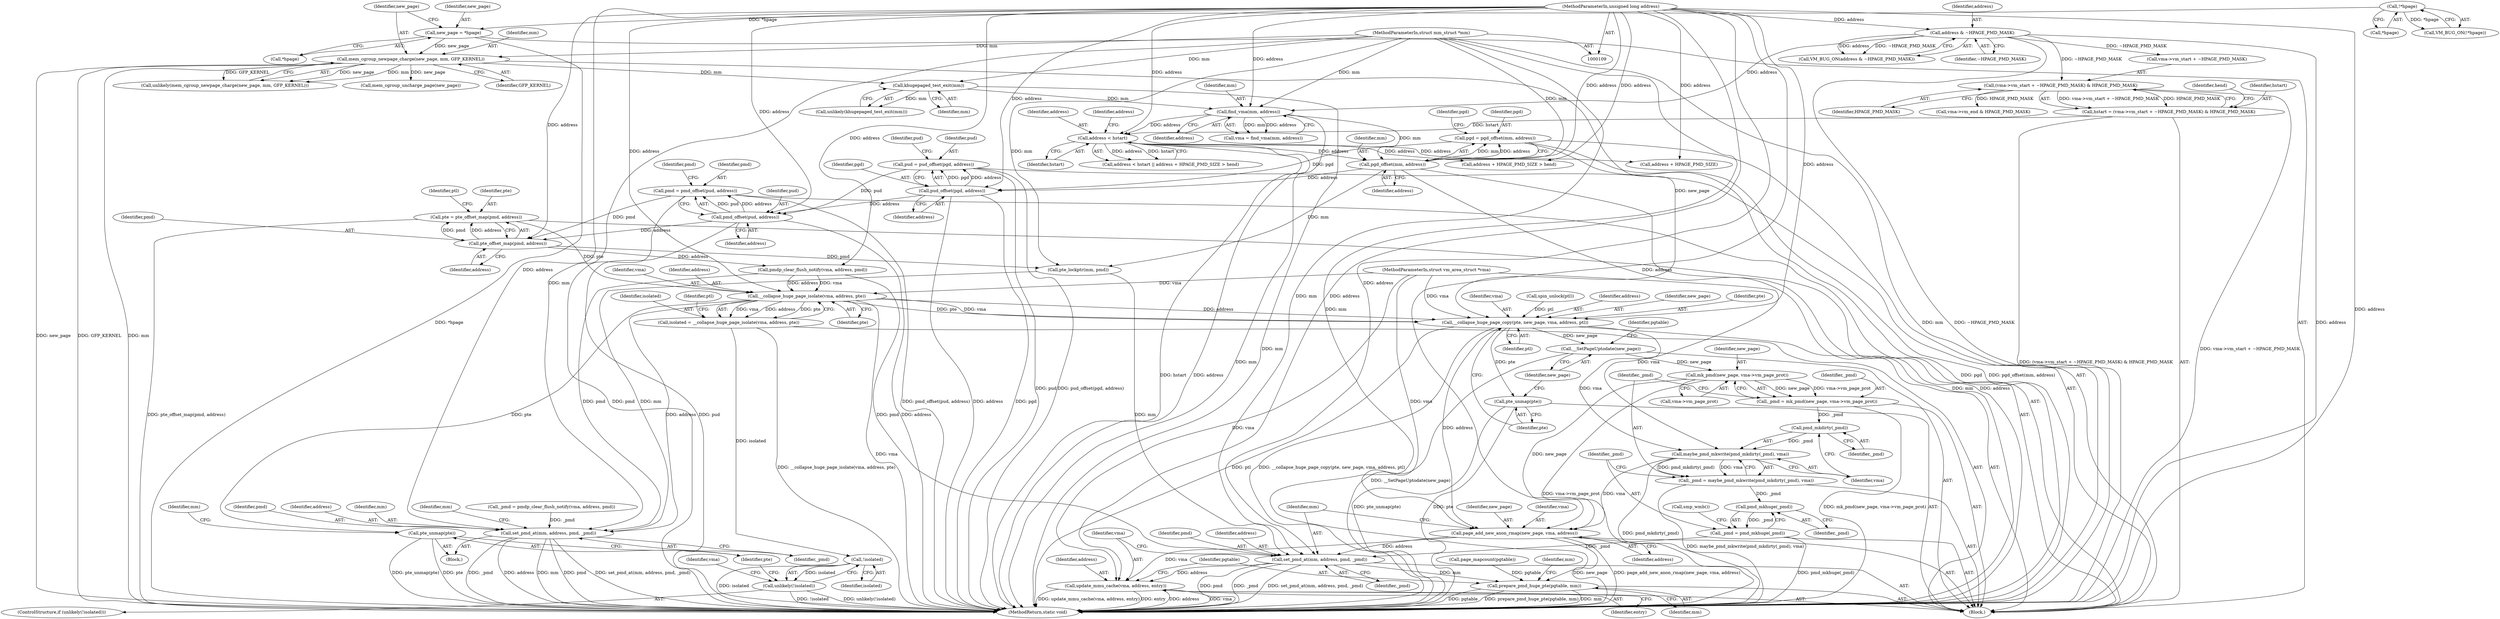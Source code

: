 digraph "0_linux_78f11a255749d09025f54d4e2df4fbcb031530e2@pointer" {
"1000280" [label="(Call,pte = pte_offset_map(pmd, address))"];
"1000282" [label="(Call,pte_offset_map(pmd, address))"];
"1000261" [label="(Call,pmd = pmd_offset(pud, address))"];
"1000263" [label="(Call,pmd_offset(pud, address))"];
"1000250" [label="(Call,pud = pud_offset(pgd, address))"];
"1000252" [label="(Call,pud_offset(pgd, address))"];
"1000239" [label="(Call,pgd = pgd_offset(mm, address))"];
"1000241" [label="(Call,pgd_offset(mm, address))"];
"1000169" [label="(Call,find_vma(mm, address))"];
"1000164" [label="(Call,khugepaged_test_exit(mm))"];
"1000141" [label="(Call,mem_cgroup_newpage_charge(new_page, mm, GFP_KERNEL))"];
"1000135" [label="(Call,new_page = *hpage)"];
"1000132" [label="(Call,!*hpage)"];
"1000110" [label="(MethodParameterIn,struct mm_struct *mm)"];
"1000128" [label="(Call,address & ~HPAGE_PMD_MASK)"];
"1000111" [label="(MethodParameterIn,unsigned long address)"];
"1000190" [label="(Call,address < hstart)"];
"1000172" [label="(Call,hstart = (vma->vm_start + ~HPAGE_PMD_MASK) & HPAGE_PMD_MASK)"];
"1000174" [label="(Call,(vma->vm_start + ~HPAGE_PMD_MASK) & HPAGE_PMD_MASK)"];
"1000310" [label="(Call,__collapse_huge_page_isolate(vma, address, pte))"];
"1000308" [label="(Call,isolated = __collapse_huge_page_isolate(vma, address, pte))"];
"1000318" [label="(Call,!isolated)"];
"1000317" [label="(Call,unlikely(!isolated))"];
"1000321" [label="(Call,pte_unmap(pte))"];
"1000333" [label="(Call,set_pmd_at(mm, address, pmd, _pmd))"];
"1000352" [label="(Call,__collapse_huge_page_copy(pte, new_page, vma, address, ptl))"];
"1000358" [label="(Call,pte_unmap(pte))"];
"1000360" [label="(Call,__SetPageUptodate(new_page))"];
"1000378" [label="(Call,mk_pmd(new_page, vma->vm_page_prot))"];
"1000376" [label="(Call,_pmd = mk_pmd(new_page, vma->vm_page_prot))"];
"1000386" [label="(Call,pmd_mkdirty(_pmd))"];
"1000385" [label="(Call,maybe_pmd_mkwrite(pmd_mkdirty(_pmd), vma))"];
"1000383" [label="(Call,_pmd = maybe_pmd_mkwrite(pmd_mkdirty(_pmd), vma))"];
"1000391" [label="(Call,pmd_mkhuge(_pmd))"];
"1000389" [label="(Call,_pmd = pmd_mkhuge(_pmd))"];
"1000408" [label="(Call,set_pmd_at(mm, address, pmd, _pmd))"];
"1000413" [label="(Call,update_mmu_cache(vma, address, entry))"];
"1000417" [label="(Call,prepare_pmd_huge_pte(pgtable, mm))"];
"1000404" [label="(Call,page_add_new_anon_rmap(new_page, vma, address))"];
"1000189" [label="(Call,address < hstart || address + HPAGE_PMD_SIZE > hend)"];
"1000265" [label="(Identifier,address)"];
"1000326" [label="(Identifier,mm)"];
"1000391" [label="(Call,pmd_mkhuge(_pmd))"];
"1000308" [label="(Call,isolated = __collapse_huge_page_isolate(vma, address, pte))"];
"1000243" [label="(Identifier,address)"];
"1000295" [label="(Call,_pmd = pmdp_clear_flush_notify(vma, address, pmd))"];
"1000286" [label="(Identifier,ptl)"];
"1000180" [label="(Identifier,HPAGE_PMD_MASK)"];
"1000127" [label="(Call,VM_BUG_ON(address & ~HPAGE_PMD_MASK))"];
"1000363" [label="(Identifier,pgtable)"];
"1000191" [label="(Identifier,address)"];
"1000376" [label="(Call,_pmd = mk_pmd(new_page, vma->vm_page_prot))"];
"1000254" [label="(Identifier,address)"];
"1000137" [label="(Call,*hpage)"];
"1000131" [label="(Call,VM_BUG_ON(!*hpage))"];
"1000383" [label="(Call,_pmd = maybe_pmd_mkwrite(pmd_mkdirty(_pmd), vma))"];
"1000128" [label="(Call,address & ~HPAGE_PMD_MASK)"];
"1000377" [label="(Identifier,_pmd)"];
"1000175" [label="(Call,vma->vm_start + ~HPAGE_PMD_MASK)"];
"1000352" [label="(Call,__collapse_huge_page_copy(pte, new_page, vma, address, ptl))"];
"1000313" [label="(Identifier,pte)"];
"1000336" [label="(Identifier,pmd)"];
"1000360" [label="(Call,__SetPageUptodate(new_page))"];
"1000415" [label="(Identifier,address)"];
"1000271" [label="(Identifier,pmd)"];
"1000309" [label="(Identifier,isolated)"];
"1000314" [label="(Call,spin_unlock(ptl))"];
"1000361" [label="(Identifier,new_page)"];
"1000418" [label="(Identifier,pgtable)"];
"1000182" [label="(Identifier,hend)"];
"1000359" [label="(Identifier,pte)"];
"1000405" [label="(Identifier,new_page)"];
"1000136" [label="(Identifier,new_page)"];
"1000297" [label="(Call,pmdp_clear_flush_notify(vma, address, pmd))"];
"1000356" [label="(Identifier,address)"];
"1000144" [label="(Identifier,GFP_KERNEL)"];
"1000354" [label="(Identifier,new_page)"];
"1000174" [label="(Call,(vma->vm_start + ~HPAGE_PMD_MASK) & HPAGE_PMD_MASK)"];
"1000253" [label="(Identifier,pgd)"];
"1000413" [label="(Call,update_mmu_cache(vma, address, entry))"];
"1000311" [label="(Identifier,vma)"];
"1000319" [label="(Identifier,isolated)"];
"1000422" [label="(Identifier,mm)"];
"1000173" [label="(Identifier,hstart)"];
"1000322" [label="(Identifier,pte)"];
"1000389" [label="(Call,_pmd = pmd_mkhuge(_pmd))"];
"1000165" [label="(Identifier,mm)"];
"1000172" [label="(Call,hstart = (vma->vm_start + ~HPAGE_PMD_MASK) & HPAGE_PMD_MASK)"];
"1000259" [label="(Identifier,pud)"];
"1000353" [label="(Identifier,pte)"];
"1000280" [label="(Call,pte = pte_offset_map(pmd, address))"];
"1000357" [label="(Identifier,ptl)"];
"1000393" [label="(Call,smp_wmb())"];
"1000169" [label="(Call,find_vma(mm, address))"];
"1000164" [label="(Call,khugepaged_test_exit(mm))"];
"1000143" [label="(Identifier,mm)"];
"1000386" [label="(Call,pmd_mkdirty(_pmd))"];
"1000373" [label="(Call,page_mapcount(pgtable))"];
"1000132" [label="(Call,!*hpage)"];
"1000448" [label="(MethodReturn,static void)"];
"1000140" [label="(Call,unlikely(mem_cgroup_newpage_charge(new_page, mm, GFP_KERNEL)))"];
"1000417" [label="(Call,prepare_pmd_huge_pte(pgtable, mm))"];
"1000130" [label="(Identifier,~HPAGE_PMD_MASK)"];
"1000385" [label="(Call,maybe_pmd_mkwrite(pmd_mkdirty(_pmd), vma))"];
"1000142" [label="(Identifier,new_page)"];
"1000312" [label="(Identifier,address)"];
"1000443" [label="(Call,mem_cgroup_uncharge_page(new_page))"];
"1000355" [label="(Identifier,vma)"];
"1000392" [label="(Identifier,_pmd)"];
"1000315" [label="(Identifier,ptl)"];
"1000264" [label="(Identifier,pud)"];
"1000115" [label="(Block,)"];
"1000110" [label="(MethodParameterIn,struct mm_struct *mm)"];
"1000380" [label="(Call,vma->vm_page_prot)"];
"1000240" [label="(Identifier,pgd)"];
"1000133" [label="(Call,*hpage)"];
"1000113" [label="(MethodParameterIn,struct vm_area_struct *vma)"];
"1000141" [label="(Call,mem_cgroup_newpage_charge(new_page, mm, GFP_KERNEL))"];
"1000193" [label="(Call,address + HPAGE_PMD_SIZE > hend)"];
"1000379" [label="(Identifier,new_page)"];
"1000407" [label="(Identifier,address)"];
"1000387" [label="(Identifier,_pmd)"];
"1000129" [label="(Identifier,address)"];
"1000190" [label="(Call,address < hstart)"];
"1000411" [label="(Identifier,pmd)"];
"1000408" [label="(Call,set_pmd_at(mm, address, pmd, _pmd))"];
"1000320" [label="(Block,)"];
"1000419" [label="(Identifier,mm)"];
"1000406" [label="(Identifier,vma)"];
"1000263" [label="(Call,pmd_offset(pud, address))"];
"1000241" [label="(Call,pgd_offset(mm, address))"];
"1000335" [label="(Identifier,address)"];
"1000239" [label="(Call,pgd = pgd_offset(mm, address))"];
"1000192" [label="(Identifier,hstart)"];
"1000310" [label="(Call,__collapse_huge_page_isolate(vma, address, pte))"];
"1000195" [label="(Identifier,address)"];
"1000183" [label="(Call,vma->vm_end & HPAGE_PMD_MASK)"];
"1000334" [label="(Identifier,mm)"];
"1000317" [label="(Call,unlikely(!isolated))"];
"1000252" [label="(Call,pud_offset(pgd, address))"];
"1000316" [label="(ControlStructure,if (unlikely(!isolated)))"];
"1000171" [label="(Identifier,address)"];
"1000248" [label="(Identifier,pgd)"];
"1000111" [label="(MethodParameterIn,unsigned long address)"];
"1000283" [label="(Identifier,pmd)"];
"1000410" [label="(Identifier,address)"];
"1000170" [label="(Identifier,mm)"];
"1000163" [label="(Call,unlikely(khugepaged_test_exit(mm)))"];
"1000242" [label="(Identifier,mm)"];
"1000251" [label="(Identifier,pud)"];
"1000167" [label="(Call,vma = find_vma(mm, address))"];
"1000333" [label="(Call,set_pmd_at(mm, address, pmd, _pmd))"];
"1000194" [label="(Call,address + HPAGE_PMD_SIZE)"];
"1000284" [label="(Identifier,address)"];
"1000135" [label="(Call,new_page = *hpage)"];
"1000262" [label="(Identifier,pmd)"];
"1000388" [label="(Identifier,vma)"];
"1000318" [label="(Call,!isolated)"];
"1000281" [label="(Identifier,pte)"];
"1000390" [label="(Identifier,_pmd)"];
"1000282" [label="(Call,pte_offset_map(pmd, address))"];
"1000287" [label="(Call,pte_lockptr(mm, pmd))"];
"1000350" [label="(Identifier,vma)"];
"1000378" [label="(Call,mk_pmd(new_page, vma->vm_page_prot))"];
"1000358" [label="(Call,pte_unmap(pte))"];
"1000337" [label="(Identifier,_pmd)"];
"1000414" [label="(Identifier,vma)"];
"1000261" [label="(Call,pmd = pmd_offset(pud, address))"];
"1000404" [label="(Call,page_add_new_anon_rmap(new_page, vma, address))"];
"1000321" [label="(Call,pte_unmap(pte))"];
"1000341" [label="(Identifier,mm)"];
"1000384" [label="(Identifier,_pmd)"];
"1000250" [label="(Call,pud = pud_offset(pgd, address))"];
"1000416" [label="(Identifier,entry)"];
"1000412" [label="(Identifier,_pmd)"];
"1000409" [label="(Identifier,mm)"];
"1000280" -> "1000115"  [label="AST: "];
"1000280" -> "1000282"  [label="CFG: "];
"1000281" -> "1000280"  [label="AST: "];
"1000282" -> "1000280"  [label="AST: "];
"1000286" -> "1000280"  [label="CFG: "];
"1000280" -> "1000448"  [label="DDG: pte_offset_map(pmd, address)"];
"1000282" -> "1000280"  [label="DDG: pmd"];
"1000282" -> "1000280"  [label="DDG: address"];
"1000280" -> "1000310"  [label="DDG: pte"];
"1000282" -> "1000284"  [label="CFG: "];
"1000283" -> "1000282"  [label="AST: "];
"1000284" -> "1000282"  [label="AST: "];
"1000261" -> "1000282"  [label="DDG: pmd"];
"1000263" -> "1000282"  [label="DDG: address"];
"1000111" -> "1000282"  [label="DDG: address"];
"1000282" -> "1000287"  [label="DDG: pmd"];
"1000282" -> "1000297"  [label="DDG: address"];
"1000261" -> "1000115"  [label="AST: "];
"1000261" -> "1000263"  [label="CFG: "];
"1000262" -> "1000261"  [label="AST: "];
"1000263" -> "1000261"  [label="AST: "];
"1000271" -> "1000261"  [label="CFG: "];
"1000261" -> "1000448"  [label="DDG: pmd_offset(pud, address)"];
"1000261" -> "1000448"  [label="DDG: pmd"];
"1000263" -> "1000261"  [label="DDG: pud"];
"1000263" -> "1000261"  [label="DDG: address"];
"1000263" -> "1000265"  [label="CFG: "];
"1000264" -> "1000263"  [label="AST: "];
"1000265" -> "1000263"  [label="AST: "];
"1000263" -> "1000448"  [label="DDG: address"];
"1000263" -> "1000448"  [label="DDG: pud"];
"1000250" -> "1000263"  [label="DDG: pud"];
"1000252" -> "1000263"  [label="DDG: address"];
"1000111" -> "1000263"  [label="DDG: address"];
"1000250" -> "1000115"  [label="AST: "];
"1000250" -> "1000252"  [label="CFG: "];
"1000251" -> "1000250"  [label="AST: "];
"1000252" -> "1000250"  [label="AST: "];
"1000259" -> "1000250"  [label="CFG: "];
"1000250" -> "1000448"  [label="DDG: pud"];
"1000250" -> "1000448"  [label="DDG: pud_offset(pgd, address)"];
"1000252" -> "1000250"  [label="DDG: pgd"];
"1000252" -> "1000250"  [label="DDG: address"];
"1000252" -> "1000254"  [label="CFG: "];
"1000253" -> "1000252"  [label="AST: "];
"1000254" -> "1000252"  [label="AST: "];
"1000252" -> "1000448"  [label="DDG: pgd"];
"1000252" -> "1000448"  [label="DDG: address"];
"1000239" -> "1000252"  [label="DDG: pgd"];
"1000241" -> "1000252"  [label="DDG: address"];
"1000111" -> "1000252"  [label="DDG: address"];
"1000239" -> "1000115"  [label="AST: "];
"1000239" -> "1000241"  [label="CFG: "];
"1000240" -> "1000239"  [label="AST: "];
"1000241" -> "1000239"  [label="AST: "];
"1000248" -> "1000239"  [label="CFG: "];
"1000239" -> "1000448"  [label="DDG: pgd"];
"1000239" -> "1000448"  [label="DDG: pgd_offset(mm, address)"];
"1000241" -> "1000239"  [label="DDG: mm"];
"1000241" -> "1000239"  [label="DDG: address"];
"1000241" -> "1000243"  [label="CFG: "];
"1000242" -> "1000241"  [label="AST: "];
"1000243" -> "1000241"  [label="AST: "];
"1000241" -> "1000448"  [label="DDG: mm"];
"1000241" -> "1000448"  [label="DDG: address"];
"1000169" -> "1000241"  [label="DDG: mm"];
"1000110" -> "1000241"  [label="DDG: mm"];
"1000190" -> "1000241"  [label="DDG: address"];
"1000111" -> "1000241"  [label="DDG: address"];
"1000241" -> "1000287"  [label="DDG: mm"];
"1000169" -> "1000167"  [label="AST: "];
"1000169" -> "1000171"  [label="CFG: "];
"1000170" -> "1000169"  [label="AST: "];
"1000171" -> "1000169"  [label="AST: "];
"1000167" -> "1000169"  [label="CFG: "];
"1000169" -> "1000448"  [label="DDG: mm"];
"1000169" -> "1000167"  [label="DDG: mm"];
"1000169" -> "1000167"  [label="DDG: address"];
"1000164" -> "1000169"  [label="DDG: mm"];
"1000110" -> "1000169"  [label="DDG: mm"];
"1000128" -> "1000169"  [label="DDG: address"];
"1000111" -> "1000169"  [label="DDG: address"];
"1000169" -> "1000190"  [label="DDG: address"];
"1000164" -> "1000163"  [label="AST: "];
"1000164" -> "1000165"  [label="CFG: "];
"1000165" -> "1000164"  [label="AST: "];
"1000163" -> "1000164"  [label="CFG: "];
"1000164" -> "1000448"  [label="DDG: mm"];
"1000164" -> "1000163"  [label="DDG: mm"];
"1000141" -> "1000164"  [label="DDG: mm"];
"1000110" -> "1000164"  [label="DDG: mm"];
"1000141" -> "1000140"  [label="AST: "];
"1000141" -> "1000144"  [label="CFG: "];
"1000142" -> "1000141"  [label="AST: "];
"1000143" -> "1000141"  [label="AST: "];
"1000144" -> "1000141"  [label="AST: "];
"1000140" -> "1000141"  [label="CFG: "];
"1000141" -> "1000448"  [label="DDG: new_page"];
"1000141" -> "1000448"  [label="DDG: GFP_KERNEL"];
"1000141" -> "1000448"  [label="DDG: mm"];
"1000141" -> "1000140"  [label="DDG: new_page"];
"1000141" -> "1000140"  [label="DDG: mm"];
"1000141" -> "1000140"  [label="DDG: GFP_KERNEL"];
"1000135" -> "1000141"  [label="DDG: new_page"];
"1000110" -> "1000141"  [label="DDG: mm"];
"1000141" -> "1000352"  [label="DDG: new_page"];
"1000141" -> "1000443"  [label="DDG: new_page"];
"1000135" -> "1000115"  [label="AST: "];
"1000135" -> "1000137"  [label="CFG: "];
"1000136" -> "1000135"  [label="AST: "];
"1000137" -> "1000135"  [label="AST: "];
"1000142" -> "1000135"  [label="CFG: "];
"1000135" -> "1000448"  [label="DDG: *hpage"];
"1000132" -> "1000135"  [label="DDG: *hpage"];
"1000132" -> "1000131"  [label="AST: "];
"1000132" -> "1000133"  [label="CFG: "];
"1000133" -> "1000132"  [label="AST: "];
"1000131" -> "1000132"  [label="CFG: "];
"1000132" -> "1000131"  [label="DDG: *hpage"];
"1000110" -> "1000109"  [label="AST: "];
"1000110" -> "1000448"  [label="DDG: mm"];
"1000110" -> "1000287"  [label="DDG: mm"];
"1000110" -> "1000333"  [label="DDG: mm"];
"1000110" -> "1000408"  [label="DDG: mm"];
"1000110" -> "1000417"  [label="DDG: mm"];
"1000128" -> "1000127"  [label="AST: "];
"1000128" -> "1000130"  [label="CFG: "];
"1000129" -> "1000128"  [label="AST: "];
"1000130" -> "1000128"  [label="AST: "];
"1000127" -> "1000128"  [label="CFG: "];
"1000128" -> "1000448"  [label="DDG: ~HPAGE_PMD_MASK"];
"1000128" -> "1000448"  [label="DDG: address"];
"1000128" -> "1000127"  [label="DDG: address"];
"1000128" -> "1000127"  [label="DDG: ~HPAGE_PMD_MASK"];
"1000111" -> "1000128"  [label="DDG: address"];
"1000128" -> "1000174"  [label="DDG: ~HPAGE_PMD_MASK"];
"1000128" -> "1000175"  [label="DDG: ~HPAGE_PMD_MASK"];
"1000111" -> "1000109"  [label="AST: "];
"1000111" -> "1000448"  [label="DDG: address"];
"1000111" -> "1000190"  [label="DDG: address"];
"1000111" -> "1000193"  [label="DDG: address"];
"1000111" -> "1000194"  [label="DDG: address"];
"1000111" -> "1000297"  [label="DDG: address"];
"1000111" -> "1000310"  [label="DDG: address"];
"1000111" -> "1000333"  [label="DDG: address"];
"1000111" -> "1000352"  [label="DDG: address"];
"1000111" -> "1000404"  [label="DDG: address"];
"1000111" -> "1000408"  [label="DDG: address"];
"1000111" -> "1000413"  [label="DDG: address"];
"1000190" -> "1000189"  [label="AST: "];
"1000190" -> "1000192"  [label="CFG: "];
"1000191" -> "1000190"  [label="AST: "];
"1000192" -> "1000190"  [label="AST: "];
"1000195" -> "1000190"  [label="CFG: "];
"1000189" -> "1000190"  [label="CFG: "];
"1000190" -> "1000448"  [label="DDG: address"];
"1000190" -> "1000448"  [label="DDG: hstart"];
"1000190" -> "1000189"  [label="DDG: address"];
"1000190" -> "1000189"  [label="DDG: hstart"];
"1000172" -> "1000190"  [label="DDG: hstart"];
"1000190" -> "1000193"  [label="DDG: address"];
"1000190" -> "1000194"  [label="DDG: address"];
"1000172" -> "1000115"  [label="AST: "];
"1000172" -> "1000174"  [label="CFG: "];
"1000173" -> "1000172"  [label="AST: "];
"1000174" -> "1000172"  [label="AST: "];
"1000182" -> "1000172"  [label="CFG: "];
"1000172" -> "1000448"  [label="DDG: (vma->vm_start + ~HPAGE_PMD_MASK) & HPAGE_PMD_MASK"];
"1000174" -> "1000172"  [label="DDG: vma->vm_start + ~HPAGE_PMD_MASK"];
"1000174" -> "1000172"  [label="DDG: HPAGE_PMD_MASK"];
"1000174" -> "1000180"  [label="CFG: "];
"1000175" -> "1000174"  [label="AST: "];
"1000180" -> "1000174"  [label="AST: "];
"1000174" -> "1000448"  [label="DDG: vma->vm_start + ~HPAGE_PMD_MASK"];
"1000174" -> "1000183"  [label="DDG: HPAGE_PMD_MASK"];
"1000310" -> "1000308"  [label="AST: "];
"1000310" -> "1000313"  [label="CFG: "];
"1000311" -> "1000310"  [label="AST: "];
"1000312" -> "1000310"  [label="AST: "];
"1000313" -> "1000310"  [label="AST: "];
"1000308" -> "1000310"  [label="CFG: "];
"1000310" -> "1000448"  [label="DDG: vma"];
"1000310" -> "1000308"  [label="DDG: vma"];
"1000310" -> "1000308"  [label="DDG: address"];
"1000310" -> "1000308"  [label="DDG: pte"];
"1000297" -> "1000310"  [label="DDG: vma"];
"1000297" -> "1000310"  [label="DDG: address"];
"1000113" -> "1000310"  [label="DDG: vma"];
"1000310" -> "1000321"  [label="DDG: pte"];
"1000310" -> "1000333"  [label="DDG: address"];
"1000310" -> "1000352"  [label="DDG: pte"];
"1000310" -> "1000352"  [label="DDG: vma"];
"1000310" -> "1000352"  [label="DDG: address"];
"1000308" -> "1000115"  [label="AST: "];
"1000309" -> "1000308"  [label="AST: "];
"1000315" -> "1000308"  [label="CFG: "];
"1000308" -> "1000448"  [label="DDG: __collapse_huge_page_isolate(vma, address, pte)"];
"1000308" -> "1000318"  [label="DDG: isolated"];
"1000318" -> "1000317"  [label="AST: "];
"1000318" -> "1000319"  [label="CFG: "];
"1000319" -> "1000318"  [label="AST: "];
"1000317" -> "1000318"  [label="CFG: "];
"1000318" -> "1000448"  [label="DDG: isolated"];
"1000318" -> "1000317"  [label="DDG: isolated"];
"1000317" -> "1000316"  [label="AST: "];
"1000322" -> "1000317"  [label="CFG: "];
"1000350" -> "1000317"  [label="CFG: "];
"1000317" -> "1000448"  [label="DDG: !isolated"];
"1000317" -> "1000448"  [label="DDG: unlikely(!isolated)"];
"1000321" -> "1000320"  [label="AST: "];
"1000321" -> "1000322"  [label="CFG: "];
"1000322" -> "1000321"  [label="AST: "];
"1000326" -> "1000321"  [label="CFG: "];
"1000321" -> "1000448"  [label="DDG: pte"];
"1000321" -> "1000448"  [label="DDG: pte_unmap(pte)"];
"1000333" -> "1000320"  [label="AST: "];
"1000333" -> "1000337"  [label="CFG: "];
"1000334" -> "1000333"  [label="AST: "];
"1000335" -> "1000333"  [label="AST: "];
"1000336" -> "1000333"  [label="AST: "];
"1000337" -> "1000333"  [label="AST: "];
"1000341" -> "1000333"  [label="CFG: "];
"1000333" -> "1000448"  [label="DDG: mm"];
"1000333" -> "1000448"  [label="DDG: pmd"];
"1000333" -> "1000448"  [label="DDG: set_pmd_at(mm, address, pmd, _pmd)"];
"1000333" -> "1000448"  [label="DDG: _pmd"];
"1000333" -> "1000448"  [label="DDG: address"];
"1000287" -> "1000333"  [label="DDG: mm"];
"1000297" -> "1000333"  [label="DDG: pmd"];
"1000295" -> "1000333"  [label="DDG: _pmd"];
"1000352" -> "1000115"  [label="AST: "];
"1000352" -> "1000357"  [label="CFG: "];
"1000353" -> "1000352"  [label="AST: "];
"1000354" -> "1000352"  [label="AST: "];
"1000355" -> "1000352"  [label="AST: "];
"1000356" -> "1000352"  [label="AST: "];
"1000357" -> "1000352"  [label="AST: "];
"1000359" -> "1000352"  [label="CFG: "];
"1000352" -> "1000448"  [label="DDG: ptl"];
"1000352" -> "1000448"  [label="DDG: __collapse_huge_page_copy(pte, new_page, vma, address, ptl)"];
"1000113" -> "1000352"  [label="DDG: vma"];
"1000314" -> "1000352"  [label="DDG: ptl"];
"1000352" -> "1000358"  [label="DDG: pte"];
"1000352" -> "1000360"  [label="DDG: new_page"];
"1000352" -> "1000385"  [label="DDG: vma"];
"1000352" -> "1000404"  [label="DDG: address"];
"1000358" -> "1000115"  [label="AST: "];
"1000358" -> "1000359"  [label="CFG: "];
"1000359" -> "1000358"  [label="AST: "];
"1000361" -> "1000358"  [label="CFG: "];
"1000358" -> "1000448"  [label="DDG: pte_unmap(pte)"];
"1000358" -> "1000448"  [label="DDG: pte"];
"1000360" -> "1000115"  [label="AST: "];
"1000360" -> "1000361"  [label="CFG: "];
"1000361" -> "1000360"  [label="AST: "];
"1000363" -> "1000360"  [label="CFG: "];
"1000360" -> "1000448"  [label="DDG: __SetPageUptodate(new_page)"];
"1000360" -> "1000378"  [label="DDG: new_page"];
"1000378" -> "1000376"  [label="AST: "];
"1000378" -> "1000380"  [label="CFG: "];
"1000379" -> "1000378"  [label="AST: "];
"1000380" -> "1000378"  [label="AST: "];
"1000376" -> "1000378"  [label="CFG: "];
"1000378" -> "1000448"  [label="DDG: vma->vm_page_prot"];
"1000378" -> "1000376"  [label="DDG: new_page"];
"1000378" -> "1000376"  [label="DDG: vma->vm_page_prot"];
"1000378" -> "1000404"  [label="DDG: new_page"];
"1000376" -> "1000115"  [label="AST: "];
"1000377" -> "1000376"  [label="AST: "];
"1000384" -> "1000376"  [label="CFG: "];
"1000376" -> "1000448"  [label="DDG: mk_pmd(new_page, vma->vm_page_prot)"];
"1000376" -> "1000386"  [label="DDG: _pmd"];
"1000386" -> "1000385"  [label="AST: "];
"1000386" -> "1000387"  [label="CFG: "];
"1000387" -> "1000386"  [label="AST: "];
"1000388" -> "1000386"  [label="CFG: "];
"1000386" -> "1000385"  [label="DDG: _pmd"];
"1000385" -> "1000383"  [label="AST: "];
"1000385" -> "1000388"  [label="CFG: "];
"1000388" -> "1000385"  [label="AST: "];
"1000383" -> "1000385"  [label="CFG: "];
"1000385" -> "1000448"  [label="DDG: pmd_mkdirty(_pmd)"];
"1000385" -> "1000383"  [label="DDG: pmd_mkdirty(_pmd)"];
"1000385" -> "1000383"  [label="DDG: vma"];
"1000113" -> "1000385"  [label="DDG: vma"];
"1000385" -> "1000404"  [label="DDG: vma"];
"1000383" -> "1000115"  [label="AST: "];
"1000384" -> "1000383"  [label="AST: "];
"1000390" -> "1000383"  [label="CFG: "];
"1000383" -> "1000448"  [label="DDG: maybe_pmd_mkwrite(pmd_mkdirty(_pmd), vma)"];
"1000383" -> "1000391"  [label="DDG: _pmd"];
"1000391" -> "1000389"  [label="AST: "];
"1000391" -> "1000392"  [label="CFG: "];
"1000392" -> "1000391"  [label="AST: "];
"1000389" -> "1000391"  [label="CFG: "];
"1000391" -> "1000389"  [label="DDG: _pmd"];
"1000389" -> "1000115"  [label="AST: "];
"1000390" -> "1000389"  [label="AST: "];
"1000393" -> "1000389"  [label="CFG: "];
"1000389" -> "1000448"  [label="DDG: pmd_mkhuge(_pmd)"];
"1000389" -> "1000408"  [label="DDG: _pmd"];
"1000408" -> "1000115"  [label="AST: "];
"1000408" -> "1000412"  [label="CFG: "];
"1000409" -> "1000408"  [label="AST: "];
"1000410" -> "1000408"  [label="AST: "];
"1000411" -> "1000408"  [label="AST: "];
"1000412" -> "1000408"  [label="AST: "];
"1000414" -> "1000408"  [label="CFG: "];
"1000408" -> "1000448"  [label="DDG: pmd"];
"1000408" -> "1000448"  [label="DDG: _pmd"];
"1000408" -> "1000448"  [label="DDG: set_pmd_at(mm, address, pmd, _pmd)"];
"1000287" -> "1000408"  [label="DDG: mm"];
"1000404" -> "1000408"  [label="DDG: address"];
"1000297" -> "1000408"  [label="DDG: pmd"];
"1000408" -> "1000413"  [label="DDG: address"];
"1000408" -> "1000417"  [label="DDG: mm"];
"1000413" -> "1000115"  [label="AST: "];
"1000413" -> "1000416"  [label="CFG: "];
"1000414" -> "1000413"  [label="AST: "];
"1000415" -> "1000413"  [label="AST: "];
"1000416" -> "1000413"  [label="AST: "];
"1000418" -> "1000413"  [label="CFG: "];
"1000413" -> "1000448"  [label="DDG: vma"];
"1000413" -> "1000448"  [label="DDG: update_mmu_cache(vma, address, entry)"];
"1000413" -> "1000448"  [label="DDG: entry"];
"1000413" -> "1000448"  [label="DDG: address"];
"1000404" -> "1000413"  [label="DDG: vma"];
"1000113" -> "1000413"  [label="DDG: vma"];
"1000417" -> "1000115"  [label="AST: "];
"1000417" -> "1000419"  [label="CFG: "];
"1000418" -> "1000417"  [label="AST: "];
"1000419" -> "1000417"  [label="AST: "];
"1000422" -> "1000417"  [label="CFG: "];
"1000417" -> "1000448"  [label="DDG: pgtable"];
"1000417" -> "1000448"  [label="DDG: prepare_pmd_huge_pte(pgtable, mm)"];
"1000417" -> "1000448"  [label="DDG: mm"];
"1000373" -> "1000417"  [label="DDG: pgtable"];
"1000404" -> "1000115"  [label="AST: "];
"1000404" -> "1000407"  [label="CFG: "];
"1000405" -> "1000404"  [label="AST: "];
"1000406" -> "1000404"  [label="AST: "];
"1000407" -> "1000404"  [label="AST: "];
"1000409" -> "1000404"  [label="CFG: "];
"1000404" -> "1000448"  [label="DDG: new_page"];
"1000404" -> "1000448"  [label="DDG: page_add_new_anon_rmap(new_page, vma, address)"];
"1000113" -> "1000404"  [label="DDG: vma"];
}
